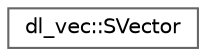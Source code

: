 digraph "クラス階層図"
{
 // LATEX_PDF_SIZE
  bgcolor="transparent";
  edge [fontname=Helvetica,fontsize=10,labelfontname=Helvetica,labelfontsize=10];
  node [fontname=Helvetica,fontsize=10,shape=box,height=0.2,width=0.4];
  rankdir="LR";
  Node0 [id="Node000000",label="dl_vec::SVector",height=0.2,width=0.4,color="grey40", fillcolor="white", style="filled",URL="$structdl__vec_1_1_s_vector.html",tooltip="ベクトルを表す構造体"];
}
